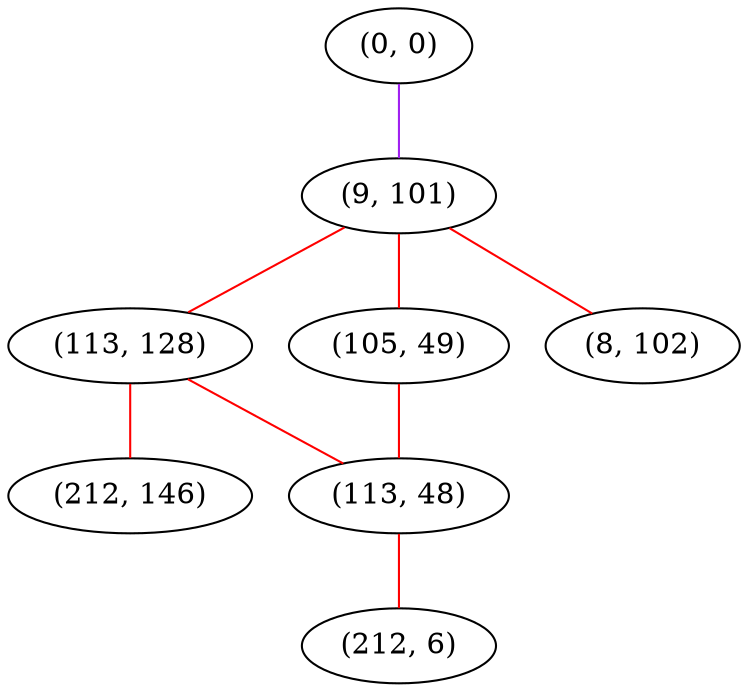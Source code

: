 graph "" {
"(0, 0)";
"(9, 101)";
"(113, 128)";
"(105, 49)";
"(212, 146)";
"(8, 102)";
"(113, 48)";
"(212, 6)";
"(0, 0)" -- "(9, 101)"  [color=purple, key=0, weight=4];
"(9, 101)" -- "(8, 102)"  [color=red, key=0, weight=1];
"(9, 101)" -- "(113, 128)"  [color=red, key=0, weight=1];
"(9, 101)" -- "(105, 49)"  [color=red, key=0, weight=1];
"(113, 128)" -- "(113, 48)"  [color=red, key=0, weight=1];
"(113, 128)" -- "(212, 146)"  [color=red, key=0, weight=1];
"(105, 49)" -- "(113, 48)"  [color=red, key=0, weight=1];
"(113, 48)" -- "(212, 6)"  [color=red, key=0, weight=1];
}
